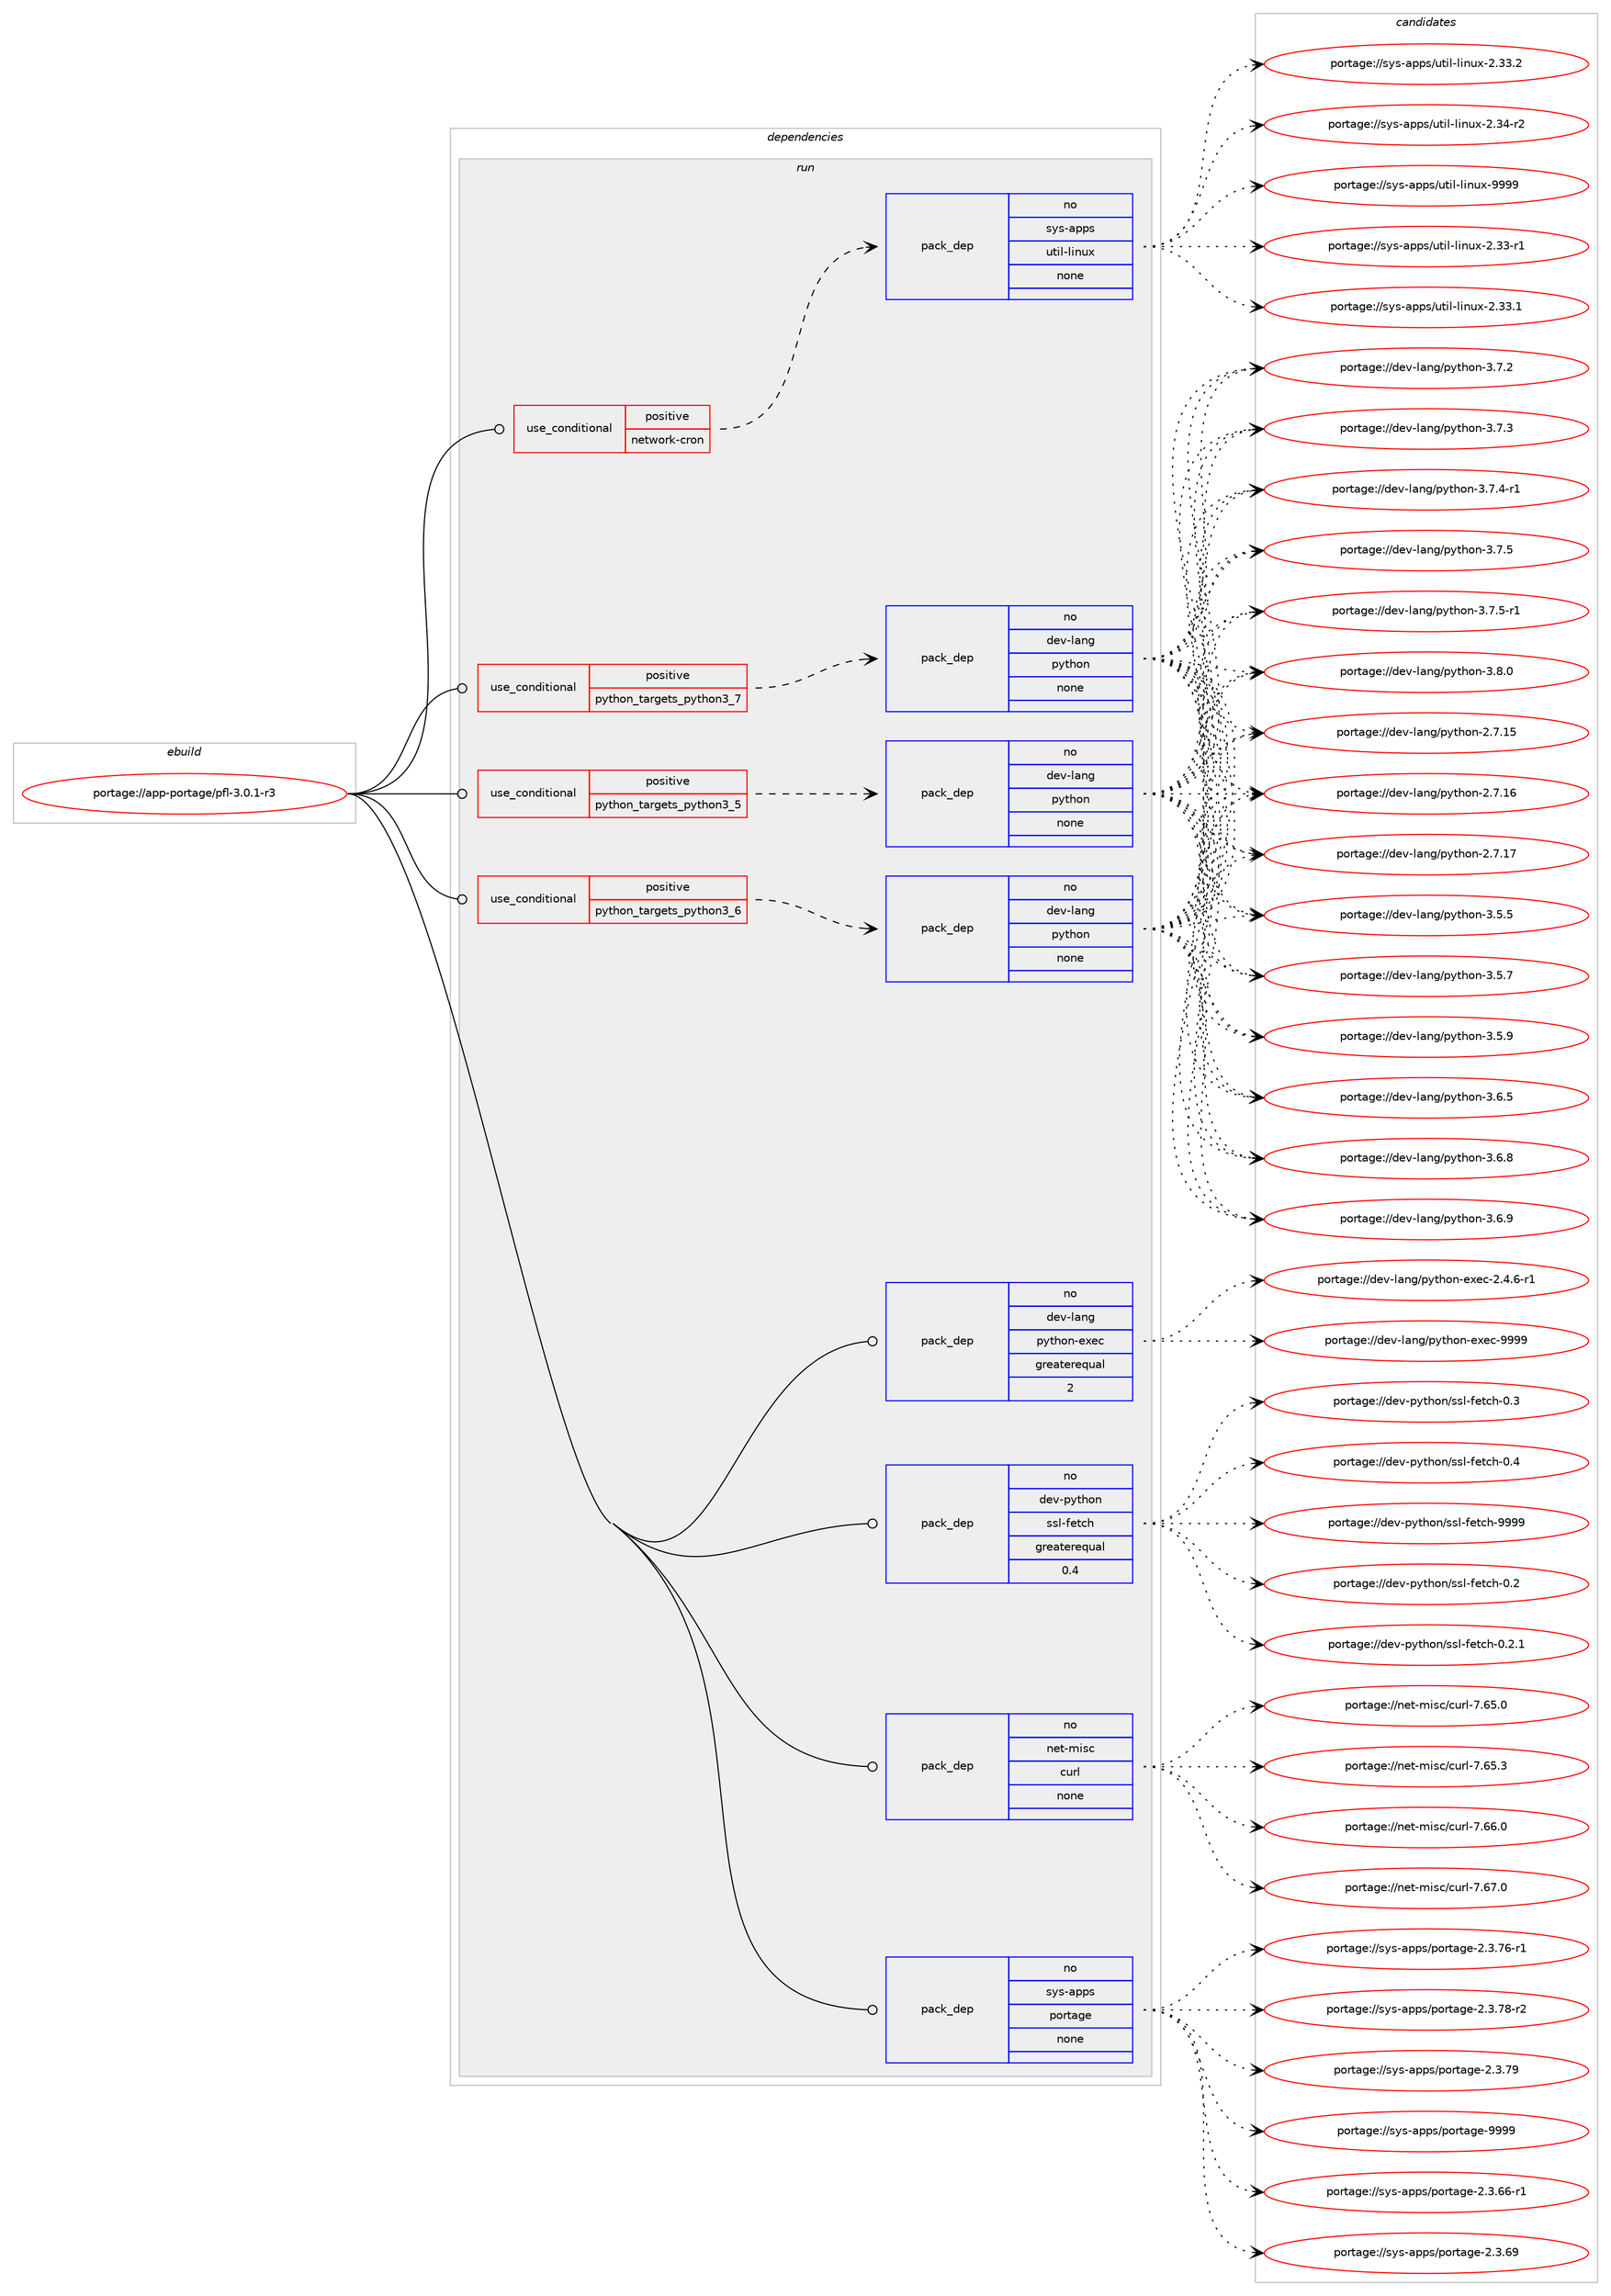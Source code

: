 digraph prolog {

# *************
# Graph options
# *************

newrank=true;
concentrate=true;
compound=true;
graph [rankdir=LR,fontname=Helvetica,fontsize=10,ranksep=1.5];#, ranksep=2.5, nodesep=0.2];
edge  [arrowhead=vee];
node  [fontname=Helvetica,fontsize=10];

# **********
# The ebuild
# **********

subgraph cluster_leftcol {
color=gray;
rank=same;
label=<<i>ebuild</i>>;
id [label="portage://app-portage/pfl-3.0.1-r3", color=red, width=4, href="../app-portage/pfl-3.0.1-r3.svg"];
}

# ****************
# The dependencies
# ****************

subgraph cluster_midcol {
color=gray;
label=<<i>dependencies</i>>;
subgraph cluster_compile {
fillcolor="#eeeeee";
style=filled;
label=<<i>compile</i>>;
}
subgraph cluster_compileandrun {
fillcolor="#eeeeee";
style=filled;
label=<<i>compile and run</i>>;
}
subgraph cluster_run {
fillcolor="#eeeeee";
style=filled;
label=<<i>run</i>>;
subgraph cond10354 {
dependency42045 [label=<<TABLE BORDER="0" CELLBORDER="1" CELLSPACING="0" CELLPADDING="4"><TR><TD ROWSPAN="3" CELLPADDING="10">use_conditional</TD></TR><TR><TD>positive</TD></TR><TR><TD>network-cron</TD></TR></TABLE>>, shape=none, color=red];
subgraph pack30994 {
dependency42046 [label=<<TABLE BORDER="0" CELLBORDER="1" CELLSPACING="0" CELLPADDING="4" WIDTH="220"><TR><TD ROWSPAN="6" CELLPADDING="30">pack_dep</TD></TR><TR><TD WIDTH="110">no</TD></TR><TR><TD>sys-apps</TD></TR><TR><TD>util-linux</TD></TR><TR><TD>none</TD></TR><TR><TD></TD></TR></TABLE>>, shape=none, color=blue];
}
dependency42045:e -> dependency42046:w [weight=20,style="dashed",arrowhead="vee"];
}
id:e -> dependency42045:w [weight=20,style="solid",arrowhead="odot"];
subgraph cond10355 {
dependency42047 [label=<<TABLE BORDER="0" CELLBORDER="1" CELLSPACING="0" CELLPADDING="4"><TR><TD ROWSPAN="3" CELLPADDING="10">use_conditional</TD></TR><TR><TD>positive</TD></TR><TR><TD>python_targets_python3_5</TD></TR></TABLE>>, shape=none, color=red];
subgraph pack30995 {
dependency42048 [label=<<TABLE BORDER="0" CELLBORDER="1" CELLSPACING="0" CELLPADDING="4" WIDTH="220"><TR><TD ROWSPAN="6" CELLPADDING="30">pack_dep</TD></TR><TR><TD WIDTH="110">no</TD></TR><TR><TD>dev-lang</TD></TR><TR><TD>python</TD></TR><TR><TD>none</TD></TR><TR><TD></TD></TR></TABLE>>, shape=none, color=blue];
}
dependency42047:e -> dependency42048:w [weight=20,style="dashed",arrowhead="vee"];
}
id:e -> dependency42047:w [weight=20,style="solid",arrowhead="odot"];
subgraph cond10356 {
dependency42049 [label=<<TABLE BORDER="0" CELLBORDER="1" CELLSPACING="0" CELLPADDING="4"><TR><TD ROWSPAN="3" CELLPADDING="10">use_conditional</TD></TR><TR><TD>positive</TD></TR><TR><TD>python_targets_python3_6</TD></TR></TABLE>>, shape=none, color=red];
subgraph pack30996 {
dependency42050 [label=<<TABLE BORDER="0" CELLBORDER="1" CELLSPACING="0" CELLPADDING="4" WIDTH="220"><TR><TD ROWSPAN="6" CELLPADDING="30">pack_dep</TD></TR><TR><TD WIDTH="110">no</TD></TR><TR><TD>dev-lang</TD></TR><TR><TD>python</TD></TR><TR><TD>none</TD></TR><TR><TD></TD></TR></TABLE>>, shape=none, color=blue];
}
dependency42049:e -> dependency42050:w [weight=20,style="dashed",arrowhead="vee"];
}
id:e -> dependency42049:w [weight=20,style="solid",arrowhead="odot"];
subgraph cond10357 {
dependency42051 [label=<<TABLE BORDER="0" CELLBORDER="1" CELLSPACING="0" CELLPADDING="4"><TR><TD ROWSPAN="3" CELLPADDING="10">use_conditional</TD></TR><TR><TD>positive</TD></TR><TR><TD>python_targets_python3_7</TD></TR></TABLE>>, shape=none, color=red];
subgraph pack30997 {
dependency42052 [label=<<TABLE BORDER="0" CELLBORDER="1" CELLSPACING="0" CELLPADDING="4" WIDTH="220"><TR><TD ROWSPAN="6" CELLPADDING="30">pack_dep</TD></TR><TR><TD WIDTH="110">no</TD></TR><TR><TD>dev-lang</TD></TR><TR><TD>python</TD></TR><TR><TD>none</TD></TR><TR><TD></TD></TR></TABLE>>, shape=none, color=blue];
}
dependency42051:e -> dependency42052:w [weight=20,style="dashed",arrowhead="vee"];
}
id:e -> dependency42051:w [weight=20,style="solid",arrowhead="odot"];
subgraph pack30998 {
dependency42053 [label=<<TABLE BORDER="0" CELLBORDER="1" CELLSPACING="0" CELLPADDING="4" WIDTH="220"><TR><TD ROWSPAN="6" CELLPADDING="30">pack_dep</TD></TR><TR><TD WIDTH="110">no</TD></TR><TR><TD>dev-lang</TD></TR><TR><TD>python-exec</TD></TR><TR><TD>greaterequal</TD></TR><TR><TD>2</TD></TR></TABLE>>, shape=none, color=blue];
}
id:e -> dependency42053:w [weight=20,style="solid",arrowhead="odot"];
subgraph pack30999 {
dependency42054 [label=<<TABLE BORDER="0" CELLBORDER="1" CELLSPACING="0" CELLPADDING="4" WIDTH="220"><TR><TD ROWSPAN="6" CELLPADDING="30">pack_dep</TD></TR><TR><TD WIDTH="110">no</TD></TR><TR><TD>dev-python</TD></TR><TR><TD>ssl-fetch</TD></TR><TR><TD>greaterequal</TD></TR><TR><TD>0.4</TD></TR></TABLE>>, shape=none, color=blue];
}
id:e -> dependency42054:w [weight=20,style="solid",arrowhead="odot"];
subgraph pack31000 {
dependency42055 [label=<<TABLE BORDER="0" CELLBORDER="1" CELLSPACING="0" CELLPADDING="4" WIDTH="220"><TR><TD ROWSPAN="6" CELLPADDING="30">pack_dep</TD></TR><TR><TD WIDTH="110">no</TD></TR><TR><TD>net-misc</TD></TR><TR><TD>curl</TD></TR><TR><TD>none</TD></TR><TR><TD></TD></TR></TABLE>>, shape=none, color=blue];
}
id:e -> dependency42055:w [weight=20,style="solid",arrowhead="odot"];
subgraph pack31001 {
dependency42056 [label=<<TABLE BORDER="0" CELLBORDER="1" CELLSPACING="0" CELLPADDING="4" WIDTH="220"><TR><TD ROWSPAN="6" CELLPADDING="30">pack_dep</TD></TR><TR><TD WIDTH="110">no</TD></TR><TR><TD>sys-apps</TD></TR><TR><TD>portage</TD></TR><TR><TD>none</TD></TR><TR><TD></TD></TR></TABLE>>, shape=none, color=blue];
}
id:e -> dependency42056:w [weight=20,style="solid",arrowhead="odot"];
}
}

# **************
# The candidates
# **************

subgraph cluster_choices {
rank=same;
color=gray;
label=<<i>candidates</i>>;

subgraph choice30994 {
color=black;
nodesep=1;
choiceportage1151211154597112112115471171161051084510810511011712045504651514511449 [label="portage://sys-apps/util-linux-2.33-r1", color=red, width=4,href="../sys-apps/util-linux-2.33-r1.svg"];
choiceportage1151211154597112112115471171161051084510810511011712045504651514649 [label="portage://sys-apps/util-linux-2.33.1", color=red, width=4,href="../sys-apps/util-linux-2.33.1.svg"];
choiceportage1151211154597112112115471171161051084510810511011712045504651514650 [label="portage://sys-apps/util-linux-2.33.2", color=red, width=4,href="../sys-apps/util-linux-2.33.2.svg"];
choiceportage1151211154597112112115471171161051084510810511011712045504651524511450 [label="portage://sys-apps/util-linux-2.34-r2", color=red, width=4,href="../sys-apps/util-linux-2.34-r2.svg"];
choiceportage115121115459711211211547117116105108451081051101171204557575757 [label="portage://sys-apps/util-linux-9999", color=red, width=4,href="../sys-apps/util-linux-9999.svg"];
dependency42046:e -> choiceportage1151211154597112112115471171161051084510810511011712045504651514511449:w [style=dotted,weight="100"];
dependency42046:e -> choiceportage1151211154597112112115471171161051084510810511011712045504651514649:w [style=dotted,weight="100"];
dependency42046:e -> choiceportage1151211154597112112115471171161051084510810511011712045504651514650:w [style=dotted,weight="100"];
dependency42046:e -> choiceportage1151211154597112112115471171161051084510810511011712045504651524511450:w [style=dotted,weight="100"];
dependency42046:e -> choiceportage115121115459711211211547117116105108451081051101171204557575757:w [style=dotted,weight="100"];
}
subgraph choice30995 {
color=black;
nodesep=1;
choiceportage10010111845108971101034711212111610411111045504655464953 [label="portage://dev-lang/python-2.7.15", color=red, width=4,href="../dev-lang/python-2.7.15.svg"];
choiceportage10010111845108971101034711212111610411111045504655464954 [label="portage://dev-lang/python-2.7.16", color=red, width=4,href="../dev-lang/python-2.7.16.svg"];
choiceportage10010111845108971101034711212111610411111045504655464955 [label="portage://dev-lang/python-2.7.17", color=red, width=4,href="../dev-lang/python-2.7.17.svg"];
choiceportage100101118451089711010347112121116104111110455146534653 [label="portage://dev-lang/python-3.5.5", color=red, width=4,href="../dev-lang/python-3.5.5.svg"];
choiceportage100101118451089711010347112121116104111110455146534655 [label="portage://dev-lang/python-3.5.7", color=red, width=4,href="../dev-lang/python-3.5.7.svg"];
choiceportage100101118451089711010347112121116104111110455146534657 [label="portage://dev-lang/python-3.5.9", color=red, width=4,href="../dev-lang/python-3.5.9.svg"];
choiceportage100101118451089711010347112121116104111110455146544653 [label="portage://dev-lang/python-3.6.5", color=red, width=4,href="../dev-lang/python-3.6.5.svg"];
choiceportage100101118451089711010347112121116104111110455146544656 [label="portage://dev-lang/python-3.6.8", color=red, width=4,href="../dev-lang/python-3.6.8.svg"];
choiceportage100101118451089711010347112121116104111110455146544657 [label="portage://dev-lang/python-3.6.9", color=red, width=4,href="../dev-lang/python-3.6.9.svg"];
choiceportage100101118451089711010347112121116104111110455146554650 [label="portage://dev-lang/python-3.7.2", color=red, width=4,href="../dev-lang/python-3.7.2.svg"];
choiceportage100101118451089711010347112121116104111110455146554651 [label="portage://dev-lang/python-3.7.3", color=red, width=4,href="../dev-lang/python-3.7.3.svg"];
choiceportage1001011184510897110103471121211161041111104551465546524511449 [label="portage://dev-lang/python-3.7.4-r1", color=red, width=4,href="../dev-lang/python-3.7.4-r1.svg"];
choiceportage100101118451089711010347112121116104111110455146554653 [label="portage://dev-lang/python-3.7.5", color=red, width=4,href="../dev-lang/python-3.7.5.svg"];
choiceportage1001011184510897110103471121211161041111104551465546534511449 [label="portage://dev-lang/python-3.7.5-r1", color=red, width=4,href="../dev-lang/python-3.7.5-r1.svg"];
choiceportage100101118451089711010347112121116104111110455146564648 [label="portage://dev-lang/python-3.8.0", color=red, width=4,href="../dev-lang/python-3.8.0.svg"];
dependency42048:e -> choiceportage10010111845108971101034711212111610411111045504655464953:w [style=dotted,weight="100"];
dependency42048:e -> choiceportage10010111845108971101034711212111610411111045504655464954:w [style=dotted,weight="100"];
dependency42048:e -> choiceportage10010111845108971101034711212111610411111045504655464955:w [style=dotted,weight="100"];
dependency42048:e -> choiceportage100101118451089711010347112121116104111110455146534653:w [style=dotted,weight="100"];
dependency42048:e -> choiceportage100101118451089711010347112121116104111110455146534655:w [style=dotted,weight="100"];
dependency42048:e -> choiceportage100101118451089711010347112121116104111110455146534657:w [style=dotted,weight="100"];
dependency42048:e -> choiceportage100101118451089711010347112121116104111110455146544653:w [style=dotted,weight="100"];
dependency42048:e -> choiceportage100101118451089711010347112121116104111110455146544656:w [style=dotted,weight="100"];
dependency42048:e -> choiceportage100101118451089711010347112121116104111110455146544657:w [style=dotted,weight="100"];
dependency42048:e -> choiceportage100101118451089711010347112121116104111110455146554650:w [style=dotted,weight="100"];
dependency42048:e -> choiceportage100101118451089711010347112121116104111110455146554651:w [style=dotted,weight="100"];
dependency42048:e -> choiceportage1001011184510897110103471121211161041111104551465546524511449:w [style=dotted,weight="100"];
dependency42048:e -> choiceportage100101118451089711010347112121116104111110455146554653:w [style=dotted,weight="100"];
dependency42048:e -> choiceportage1001011184510897110103471121211161041111104551465546534511449:w [style=dotted,weight="100"];
dependency42048:e -> choiceportage100101118451089711010347112121116104111110455146564648:w [style=dotted,weight="100"];
}
subgraph choice30996 {
color=black;
nodesep=1;
choiceportage10010111845108971101034711212111610411111045504655464953 [label="portage://dev-lang/python-2.7.15", color=red, width=4,href="../dev-lang/python-2.7.15.svg"];
choiceportage10010111845108971101034711212111610411111045504655464954 [label="portage://dev-lang/python-2.7.16", color=red, width=4,href="../dev-lang/python-2.7.16.svg"];
choiceportage10010111845108971101034711212111610411111045504655464955 [label="portage://dev-lang/python-2.7.17", color=red, width=4,href="../dev-lang/python-2.7.17.svg"];
choiceportage100101118451089711010347112121116104111110455146534653 [label="portage://dev-lang/python-3.5.5", color=red, width=4,href="../dev-lang/python-3.5.5.svg"];
choiceportage100101118451089711010347112121116104111110455146534655 [label="portage://dev-lang/python-3.5.7", color=red, width=4,href="../dev-lang/python-3.5.7.svg"];
choiceportage100101118451089711010347112121116104111110455146534657 [label="portage://dev-lang/python-3.5.9", color=red, width=4,href="../dev-lang/python-3.5.9.svg"];
choiceportage100101118451089711010347112121116104111110455146544653 [label="portage://dev-lang/python-3.6.5", color=red, width=4,href="../dev-lang/python-3.6.5.svg"];
choiceportage100101118451089711010347112121116104111110455146544656 [label="portage://dev-lang/python-3.6.8", color=red, width=4,href="../dev-lang/python-3.6.8.svg"];
choiceportage100101118451089711010347112121116104111110455146544657 [label="portage://dev-lang/python-3.6.9", color=red, width=4,href="../dev-lang/python-3.6.9.svg"];
choiceportage100101118451089711010347112121116104111110455146554650 [label="portage://dev-lang/python-3.7.2", color=red, width=4,href="../dev-lang/python-3.7.2.svg"];
choiceportage100101118451089711010347112121116104111110455146554651 [label="portage://dev-lang/python-3.7.3", color=red, width=4,href="../dev-lang/python-3.7.3.svg"];
choiceportage1001011184510897110103471121211161041111104551465546524511449 [label="portage://dev-lang/python-3.7.4-r1", color=red, width=4,href="../dev-lang/python-3.7.4-r1.svg"];
choiceportage100101118451089711010347112121116104111110455146554653 [label="portage://dev-lang/python-3.7.5", color=red, width=4,href="../dev-lang/python-3.7.5.svg"];
choiceportage1001011184510897110103471121211161041111104551465546534511449 [label="portage://dev-lang/python-3.7.5-r1", color=red, width=4,href="../dev-lang/python-3.7.5-r1.svg"];
choiceportage100101118451089711010347112121116104111110455146564648 [label="portage://dev-lang/python-3.8.0", color=red, width=4,href="../dev-lang/python-3.8.0.svg"];
dependency42050:e -> choiceportage10010111845108971101034711212111610411111045504655464953:w [style=dotted,weight="100"];
dependency42050:e -> choiceportage10010111845108971101034711212111610411111045504655464954:w [style=dotted,weight="100"];
dependency42050:e -> choiceportage10010111845108971101034711212111610411111045504655464955:w [style=dotted,weight="100"];
dependency42050:e -> choiceportage100101118451089711010347112121116104111110455146534653:w [style=dotted,weight="100"];
dependency42050:e -> choiceportage100101118451089711010347112121116104111110455146534655:w [style=dotted,weight="100"];
dependency42050:e -> choiceportage100101118451089711010347112121116104111110455146534657:w [style=dotted,weight="100"];
dependency42050:e -> choiceportage100101118451089711010347112121116104111110455146544653:w [style=dotted,weight="100"];
dependency42050:e -> choiceportage100101118451089711010347112121116104111110455146544656:w [style=dotted,weight="100"];
dependency42050:e -> choiceportage100101118451089711010347112121116104111110455146544657:w [style=dotted,weight="100"];
dependency42050:e -> choiceportage100101118451089711010347112121116104111110455146554650:w [style=dotted,weight="100"];
dependency42050:e -> choiceportage100101118451089711010347112121116104111110455146554651:w [style=dotted,weight="100"];
dependency42050:e -> choiceportage1001011184510897110103471121211161041111104551465546524511449:w [style=dotted,weight="100"];
dependency42050:e -> choiceportage100101118451089711010347112121116104111110455146554653:w [style=dotted,weight="100"];
dependency42050:e -> choiceportage1001011184510897110103471121211161041111104551465546534511449:w [style=dotted,weight="100"];
dependency42050:e -> choiceportage100101118451089711010347112121116104111110455146564648:w [style=dotted,weight="100"];
}
subgraph choice30997 {
color=black;
nodesep=1;
choiceportage10010111845108971101034711212111610411111045504655464953 [label="portage://dev-lang/python-2.7.15", color=red, width=4,href="../dev-lang/python-2.7.15.svg"];
choiceportage10010111845108971101034711212111610411111045504655464954 [label="portage://dev-lang/python-2.7.16", color=red, width=4,href="../dev-lang/python-2.7.16.svg"];
choiceportage10010111845108971101034711212111610411111045504655464955 [label="portage://dev-lang/python-2.7.17", color=red, width=4,href="../dev-lang/python-2.7.17.svg"];
choiceportage100101118451089711010347112121116104111110455146534653 [label="portage://dev-lang/python-3.5.5", color=red, width=4,href="../dev-lang/python-3.5.5.svg"];
choiceportage100101118451089711010347112121116104111110455146534655 [label="portage://dev-lang/python-3.5.7", color=red, width=4,href="../dev-lang/python-3.5.7.svg"];
choiceportage100101118451089711010347112121116104111110455146534657 [label="portage://dev-lang/python-3.5.9", color=red, width=4,href="../dev-lang/python-3.5.9.svg"];
choiceportage100101118451089711010347112121116104111110455146544653 [label="portage://dev-lang/python-3.6.5", color=red, width=4,href="../dev-lang/python-3.6.5.svg"];
choiceportage100101118451089711010347112121116104111110455146544656 [label="portage://dev-lang/python-3.6.8", color=red, width=4,href="../dev-lang/python-3.6.8.svg"];
choiceportage100101118451089711010347112121116104111110455146544657 [label="portage://dev-lang/python-3.6.9", color=red, width=4,href="../dev-lang/python-3.6.9.svg"];
choiceportage100101118451089711010347112121116104111110455146554650 [label="portage://dev-lang/python-3.7.2", color=red, width=4,href="../dev-lang/python-3.7.2.svg"];
choiceportage100101118451089711010347112121116104111110455146554651 [label="portage://dev-lang/python-3.7.3", color=red, width=4,href="../dev-lang/python-3.7.3.svg"];
choiceportage1001011184510897110103471121211161041111104551465546524511449 [label="portage://dev-lang/python-3.7.4-r1", color=red, width=4,href="../dev-lang/python-3.7.4-r1.svg"];
choiceportage100101118451089711010347112121116104111110455146554653 [label="portage://dev-lang/python-3.7.5", color=red, width=4,href="../dev-lang/python-3.7.5.svg"];
choiceportage1001011184510897110103471121211161041111104551465546534511449 [label="portage://dev-lang/python-3.7.5-r1", color=red, width=4,href="../dev-lang/python-3.7.5-r1.svg"];
choiceportage100101118451089711010347112121116104111110455146564648 [label="portage://dev-lang/python-3.8.0", color=red, width=4,href="../dev-lang/python-3.8.0.svg"];
dependency42052:e -> choiceportage10010111845108971101034711212111610411111045504655464953:w [style=dotted,weight="100"];
dependency42052:e -> choiceportage10010111845108971101034711212111610411111045504655464954:w [style=dotted,weight="100"];
dependency42052:e -> choiceportage10010111845108971101034711212111610411111045504655464955:w [style=dotted,weight="100"];
dependency42052:e -> choiceportage100101118451089711010347112121116104111110455146534653:w [style=dotted,weight="100"];
dependency42052:e -> choiceportage100101118451089711010347112121116104111110455146534655:w [style=dotted,weight="100"];
dependency42052:e -> choiceportage100101118451089711010347112121116104111110455146534657:w [style=dotted,weight="100"];
dependency42052:e -> choiceportage100101118451089711010347112121116104111110455146544653:w [style=dotted,weight="100"];
dependency42052:e -> choiceportage100101118451089711010347112121116104111110455146544656:w [style=dotted,weight="100"];
dependency42052:e -> choiceportage100101118451089711010347112121116104111110455146544657:w [style=dotted,weight="100"];
dependency42052:e -> choiceportage100101118451089711010347112121116104111110455146554650:w [style=dotted,weight="100"];
dependency42052:e -> choiceportage100101118451089711010347112121116104111110455146554651:w [style=dotted,weight="100"];
dependency42052:e -> choiceportage1001011184510897110103471121211161041111104551465546524511449:w [style=dotted,weight="100"];
dependency42052:e -> choiceportage100101118451089711010347112121116104111110455146554653:w [style=dotted,weight="100"];
dependency42052:e -> choiceportage1001011184510897110103471121211161041111104551465546534511449:w [style=dotted,weight="100"];
dependency42052:e -> choiceportage100101118451089711010347112121116104111110455146564648:w [style=dotted,weight="100"];
}
subgraph choice30998 {
color=black;
nodesep=1;
choiceportage10010111845108971101034711212111610411111045101120101994550465246544511449 [label="portage://dev-lang/python-exec-2.4.6-r1", color=red, width=4,href="../dev-lang/python-exec-2.4.6-r1.svg"];
choiceportage10010111845108971101034711212111610411111045101120101994557575757 [label="portage://dev-lang/python-exec-9999", color=red, width=4,href="../dev-lang/python-exec-9999.svg"];
dependency42053:e -> choiceportage10010111845108971101034711212111610411111045101120101994550465246544511449:w [style=dotted,weight="100"];
dependency42053:e -> choiceportage10010111845108971101034711212111610411111045101120101994557575757:w [style=dotted,weight="100"];
}
subgraph choice30999 {
color=black;
nodesep=1;
choiceportage1001011184511212111610411111047115115108451021011169910445484650 [label="portage://dev-python/ssl-fetch-0.2", color=red, width=4,href="../dev-python/ssl-fetch-0.2.svg"];
choiceportage10010111845112121116104111110471151151084510210111699104454846504649 [label="portage://dev-python/ssl-fetch-0.2.1", color=red, width=4,href="../dev-python/ssl-fetch-0.2.1.svg"];
choiceportage1001011184511212111610411111047115115108451021011169910445484651 [label="portage://dev-python/ssl-fetch-0.3", color=red, width=4,href="../dev-python/ssl-fetch-0.3.svg"];
choiceportage1001011184511212111610411111047115115108451021011169910445484652 [label="portage://dev-python/ssl-fetch-0.4", color=red, width=4,href="../dev-python/ssl-fetch-0.4.svg"];
choiceportage100101118451121211161041111104711511510845102101116991044557575757 [label="portage://dev-python/ssl-fetch-9999", color=red, width=4,href="../dev-python/ssl-fetch-9999.svg"];
dependency42054:e -> choiceportage1001011184511212111610411111047115115108451021011169910445484650:w [style=dotted,weight="100"];
dependency42054:e -> choiceportage10010111845112121116104111110471151151084510210111699104454846504649:w [style=dotted,weight="100"];
dependency42054:e -> choiceportage1001011184511212111610411111047115115108451021011169910445484651:w [style=dotted,weight="100"];
dependency42054:e -> choiceportage1001011184511212111610411111047115115108451021011169910445484652:w [style=dotted,weight="100"];
dependency42054:e -> choiceportage100101118451121211161041111104711511510845102101116991044557575757:w [style=dotted,weight="100"];
}
subgraph choice31000 {
color=black;
nodesep=1;
choiceportage1101011164510910511599479911711410845554654534648 [label="portage://net-misc/curl-7.65.0", color=red, width=4,href="../net-misc/curl-7.65.0.svg"];
choiceportage1101011164510910511599479911711410845554654534651 [label="portage://net-misc/curl-7.65.3", color=red, width=4,href="../net-misc/curl-7.65.3.svg"];
choiceportage1101011164510910511599479911711410845554654544648 [label="portage://net-misc/curl-7.66.0", color=red, width=4,href="../net-misc/curl-7.66.0.svg"];
choiceportage1101011164510910511599479911711410845554654554648 [label="portage://net-misc/curl-7.67.0", color=red, width=4,href="../net-misc/curl-7.67.0.svg"];
dependency42055:e -> choiceportage1101011164510910511599479911711410845554654534648:w [style=dotted,weight="100"];
dependency42055:e -> choiceportage1101011164510910511599479911711410845554654534651:w [style=dotted,weight="100"];
dependency42055:e -> choiceportage1101011164510910511599479911711410845554654544648:w [style=dotted,weight="100"];
dependency42055:e -> choiceportage1101011164510910511599479911711410845554654554648:w [style=dotted,weight="100"];
}
subgraph choice31001 {
color=black;
nodesep=1;
choiceportage11512111545971121121154711211111411697103101455046514654544511449 [label="portage://sys-apps/portage-2.3.66-r1", color=red, width=4,href="../sys-apps/portage-2.3.66-r1.svg"];
choiceportage1151211154597112112115471121111141169710310145504651465457 [label="portage://sys-apps/portage-2.3.69", color=red, width=4,href="../sys-apps/portage-2.3.69.svg"];
choiceportage11512111545971121121154711211111411697103101455046514655544511449 [label="portage://sys-apps/portage-2.3.76-r1", color=red, width=4,href="../sys-apps/portage-2.3.76-r1.svg"];
choiceportage11512111545971121121154711211111411697103101455046514655564511450 [label="portage://sys-apps/portage-2.3.78-r2", color=red, width=4,href="../sys-apps/portage-2.3.78-r2.svg"];
choiceportage1151211154597112112115471121111141169710310145504651465557 [label="portage://sys-apps/portage-2.3.79", color=red, width=4,href="../sys-apps/portage-2.3.79.svg"];
choiceportage115121115459711211211547112111114116971031014557575757 [label="portage://sys-apps/portage-9999", color=red, width=4,href="../sys-apps/portage-9999.svg"];
dependency42056:e -> choiceportage11512111545971121121154711211111411697103101455046514654544511449:w [style=dotted,weight="100"];
dependency42056:e -> choiceportage1151211154597112112115471121111141169710310145504651465457:w [style=dotted,weight="100"];
dependency42056:e -> choiceportage11512111545971121121154711211111411697103101455046514655544511449:w [style=dotted,weight="100"];
dependency42056:e -> choiceportage11512111545971121121154711211111411697103101455046514655564511450:w [style=dotted,weight="100"];
dependency42056:e -> choiceportage1151211154597112112115471121111141169710310145504651465557:w [style=dotted,weight="100"];
dependency42056:e -> choiceportage115121115459711211211547112111114116971031014557575757:w [style=dotted,weight="100"];
}
}

}
